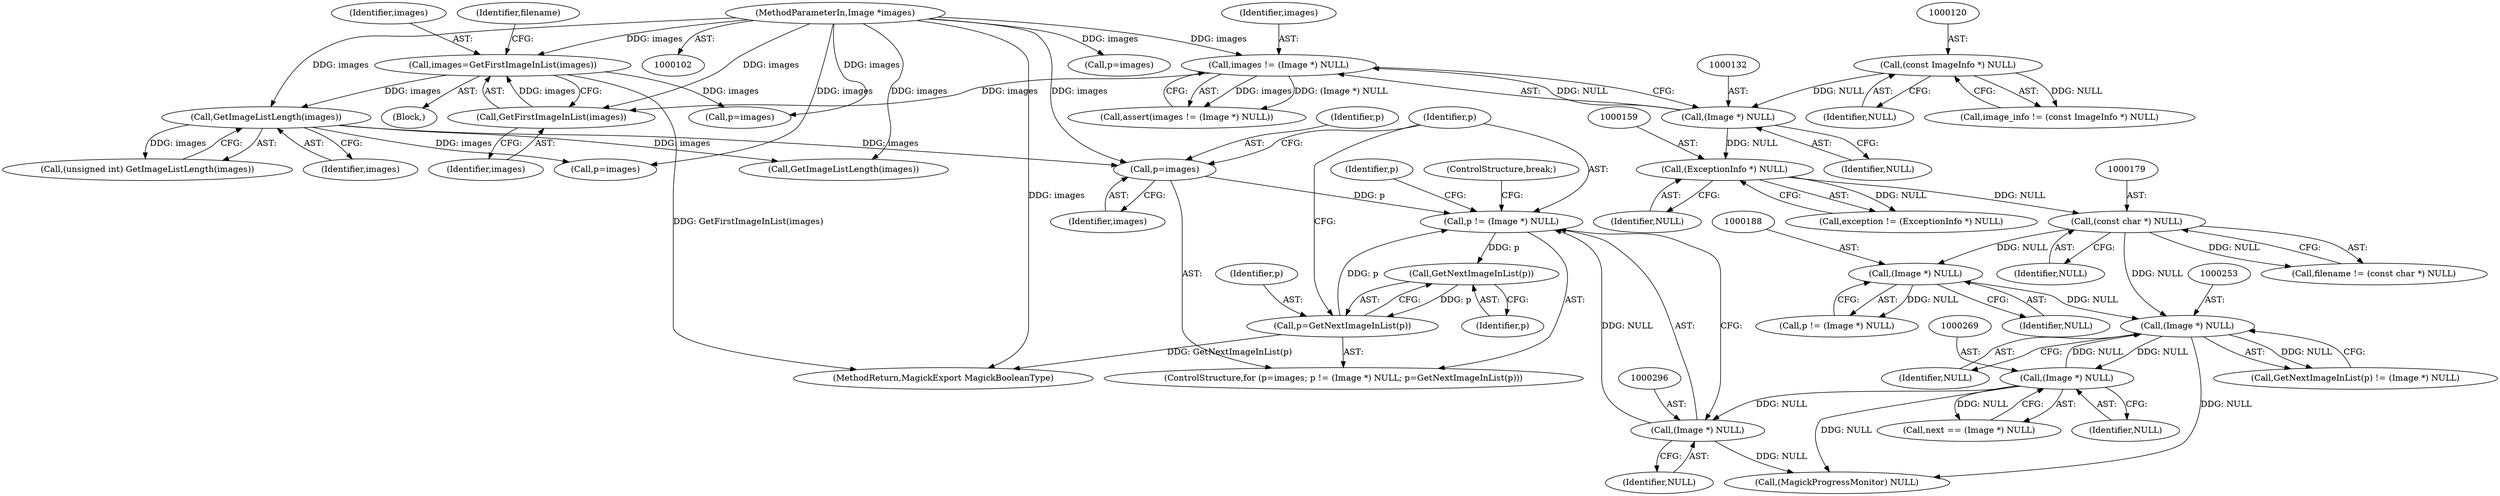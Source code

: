 digraph "0_ImageMagick_5b4bebaa91849c592a8448bc353ab25a54ff8c44@pointer" {
"1000293" [label="(Call,p != (Image *) NULL)"];
"1000290" [label="(Call,p=images)"];
"1000104" [label="(MethodParameterIn,Image *images)"];
"1000221" [label="(Call,GetImageListLength(images))"];
"1000171" [label="(Call,images=GetFirstImageInList(images))"];
"1000173" [label="(Call,GetFirstImageInList(images))"];
"1000129" [label="(Call,images != (Image *) NULL)"];
"1000131" [label="(Call,(Image *) NULL)"];
"1000119" [label="(Call,(const ImageInfo *) NULL)"];
"1000298" [label="(Call,p=GetNextImageInList(p))"];
"1000300" [label="(Call,GetNextImageInList(p))"];
"1000293" [label="(Call,p != (Image *) NULL)"];
"1000295" [label="(Call,(Image *) NULL)"];
"1000268" [label="(Call,(Image *) NULL)"];
"1000252" [label="(Call,(Image *) NULL)"];
"1000187" [label="(Call,(Image *) NULL)"];
"1000178" [label="(Call,(const char *) NULL)"];
"1000158" [label="(Call,(ExceptionInfo *) NULL)"];
"1000324" [label="(Call,GetImageListLength(images))"];
"1000249" [label="(Call,GetNextImageInList(p) != (Image *) NULL)"];
"1000268" [label="(Call,(Image *) NULL)"];
"1000130" [label="(Identifier,images)"];
"1000189" [label="(Identifier,NULL)"];
"1000117" [label="(Call,image_info != (const ImageInfo *) NULL)"];
"1000219" [label="(Call,(unsigned int) GetImageListLength(images))"];
"1000182" [label="(Call,p=images)"];
"1000291" [label="(Identifier,p)"];
"1000221" [label="(Call,GetImageListLength(images))"];
"1000299" [label="(Identifier,p)"];
"1000327" [label="(Call,p=images)"];
"1000298" [label="(Call,p=GetNextImageInList(p))"];
"1000295" [label="(Call,(Image *) NULL)"];
"1000297" [label="(Identifier,NULL)"];
"1000180" [label="(Identifier,NULL)"];
"1000266" [label="(Call,next == (Image *) NULL)"];
"1000270" [label="(Identifier,NULL)"];
"1000174" [label="(Identifier,images)"];
"1000119" [label="(Call,(const ImageInfo *) NULL)"];
"1000293" [label="(Call,p != (Image *) NULL)"];
"1000133" [label="(Identifier,NULL)"];
"1000178" [label="(Call,(const char *) NULL)"];
"1000300" [label="(Call,GetNextImageInList(p))"];
"1000173" [label="(Call,GetFirstImageInList(images))"];
"1000129" [label="(Call,images != (Image *) NULL)"];
"1000304" [label="(Identifier,p)"];
"1000254" [label="(Identifier,NULL)"];
"1000408" [label="(MethodReturn,MagickExport MagickBooleanType)"];
"1000176" [label="(Call,filename != (const char *) NULL)"];
"1000187" [label="(Call,(Image *) NULL)"];
"1000131" [label="(Call,(Image *) NULL)"];
"1000301" [label="(Identifier,p)"];
"1000156" [label="(Call,exception != (ExceptionInfo *) NULL)"];
"1000128" [label="(Call,assert(images != (Image *) NULL))"];
"1000294" [label="(Identifier,p)"];
"1000222" [label="(Identifier,images)"];
"1000172" [label="(Identifier,images)"];
"1000310" [label="(ControlStructure,break;)"];
"1000158" [label="(Call,(ExceptionInfo *) NULL)"];
"1000289" [label="(ControlStructure,for (p=images; p != (Image *) NULL; p=GetNextImageInList(p)))"];
"1000107" [label="(Block,)"];
"1000185" [label="(Call,p != (Image *) NULL)"];
"1000245" [label="(Call,p=images)"];
"1000177" [label="(Identifier,filename)"];
"1000252" [label="(Call,(Image *) NULL)"];
"1000316" [label="(Call,(MagickProgressMonitor) NULL)"];
"1000171" [label="(Call,images=GetFirstImageInList(images))"];
"1000160" [label="(Identifier,NULL)"];
"1000104" [label="(MethodParameterIn,Image *images)"];
"1000121" [label="(Identifier,NULL)"];
"1000292" [label="(Identifier,images)"];
"1000290" [label="(Call,p=images)"];
"1000293" -> "1000289"  [label="AST: "];
"1000293" -> "1000295"  [label="CFG: "];
"1000294" -> "1000293"  [label="AST: "];
"1000295" -> "1000293"  [label="AST: "];
"1000304" -> "1000293"  [label="CFG: "];
"1000310" -> "1000293"  [label="CFG: "];
"1000290" -> "1000293"  [label="DDG: p"];
"1000298" -> "1000293"  [label="DDG: p"];
"1000295" -> "1000293"  [label="DDG: NULL"];
"1000293" -> "1000300"  [label="DDG: p"];
"1000290" -> "1000289"  [label="AST: "];
"1000290" -> "1000292"  [label="CFG: "];
"1000291" -> "1000290"  [label="AST: "];
"1000292" -> "1000290"  [label="AST: "];
"1000294" -> "1000290"  [label="CFG: "];
"1000104" -> "1000290"  [label="DDG: images"];
"1000221" -> "1000290"  [label="DDG: images"];
"1000104" -> "1000102"  [label="AST: "];
"1000104" -> "1000408"  [label="DDG: images"];
"1000104" -> "1000129"  [label="DDG: images"];
"1000104" -> "1000171"  [label="DDG: images"];
"1000104" -> "1000173"  [label="DDG: images"];
"1000104" -> "1000182"  [label="DDG: images"];
"1000104" -> "1000221"  [label="DDG: images"];
"1000104" -> "1000245"  [label="DDG: images"];
"1000104" -> "1000324"  [label="DDG: images"];
"1000104" -> "1000327"  [label="DDG: images"];
"1000221" -> "1000219"  [label="AST: "];
"1000221" -> "1000222"  [label="CFG: "];
"1000222" -> "1000221"  [label="AST: "];
"1000219" -> "1000221"  [label="CFG: "];
"1000221" -> "1000219"  [label="DDG: images"];
"1000171" -> "1000221"  [label="DDG: images"];
"1000221" -> "1000245"  [label="DDG: images"];
"1000221" -> "1000324"  [label="DDG: images"];
"1000171" -> "1000107"  [label="AST: "];
"1000171" -> "1000173"  [label="CFG: "];
"1000172" -> "1000171"  [label="AST: "];
"1000173" -> "1000171"  [label="AST: "];
"1000177" -> "1000171"  [label="CFG: "];
"1000171" -> "1000408"  [label="DDG: GetFirstImageInList(images)"];
"1000173" -> "1000171"  [label="DDG: images"];
"1000171" -> "1000182"  [label="DDG: images"];
"1000173" -> "1000174"  [label="CFG: "];
"1000174" -> "1000173"  [label="AST: "];
"1000129" -> "1000173"  [label="DDG: images"];
"1000129" -> "1000128"  [label="AST: "];
"1000129" -> "1000131"  [label="CFG: "];
"1000130" -> "1000129"  [label="AST: "];
"1000131" -> "1000129"  [label="AST: "];
"1000128" -> "1000129"  [label="CFG: "];
"1000129" -> "1000128"  [label="DDG: images"];
"1000129" -> "1000128"  [label="DDG: (Image *) NULL"];
"1000131" -> "1000129"  [label="DDG: NULL"];
"1000131" -> "1000133"  [label="CFG: "];
"1000132" -> "1000131"  [label="AST: "];
"1000133" -> "1000131"  [label="AST: "];
"1000119" -> "1000131"  [label="DDG: NULL"];
"1000131" -> "1000158"  [label="DDG: NULL"];
"1000119" -> "1000117"  [label="AST: "];
"1000119" -> "1000121"  [label="CFG: "];
"1000120" -> "1000119"  [label="AST: "];
"1000121" -> "1000119"  [label="AST: "];
"1000117" -> "1000119"  [label="CFG: "];
"1000119" -> "1000117"  [label="DDG: NULL"];
"1000298" -> "1000289"  [label="AST: "];
"1000298" -> "1000300"  [label="CFG: "];
"1000299" -> "1000298"  [label="AST: "];
"1000300" -> "1000298"  [label="AST: "];
"1000294" -> "1000298"  [label="CFG: "];
"1000298" -> "1000408"  [label="DDG: GetNextImageInList(p)"];
"1000300" -> "1000298"  [label="DDG: p"];
"1000300" -> "1000301"  [label="CFG: "];
"1000301" -> "1000300"  [label="AST: "];
"1000295" -> "1000297"  [label="CFG: "];
"1000296" -> "1000295"  [label="AST: "];
"1000297" -> "1000295"  [label="AST: "];
"1000268" -> "1000295"  [label="DDG: NULL"];
"1000295" -> "1000316"  [label="DDG: NULL"];
"1000268" -> "1000266"  [label="AST: "];
"1000268" -> "1000270"  [label="CFG: "];
"1000269" -> "1000268"  [label="AST: "];
"1000270" -> "1000268"  [label="AST: "];
"1000266" -> "1000268"  [label="CFG: "];
"1000268" -> "1000252"  [label="DDG: NULL"];
"1000268" -> "1000266"  [label="DDG: NULL"];
"1000252" -> "1000268"  [label="DDG: NULL"];
"1000268" -> "1000316"  [label="DDG: NULL"];
"1000252" -> "1000249"  [label="AST: "];
"1000252" -> "1000254"  [label="CFG: "];
"1000253" -> "1000252"  [label="AST: "];
"1000254" -> "1000252"  [label="AST: "];
"1000249" -> "1000252"  [label="CFG: "];
"1000252" -> "1000249"  [label="DDG: NULL"];
"1000187" -> "1000252"  [label="DDG: NULL"];
"1000178" -> "1000252"  [label="DDG: NULL"];
"1000252" -> "1000316"  [label="DDG: NULL"];
"1000187" -> "1000185"  [label="AST: "];
"1000187" -> "1000189"  [label="CFG: "];
"1000188" -> "1000187"  [label="AST: "];
"1000189" -> "1000187"  [label="AST: "];
"1000185" -> "1000187"  [label="CFG: "];
"1000187" -> "1000185"  [label="DDG: NULL"];
"1000178" -> "1000187"  [label="DDG: NULL"];
"1000178" -> "1000176"  [label="AST: "];
"1000178" -> "1000180"  [label="CFG: "];
"1000179" -> "1000178"  [label="AST: "];
"1000180" -> "1000178"  [label="AST: "];
"1000176" -> "1000178"  [label="CFG: "];
"1000178" -> "1000176"  [label="DDG: NULL"];
"1000158" -> "1000178"  [label="DDG: NULL"];
"1000158" -> "1000156"  [label="AST: "];
"1000158" -> "1000160"  [label="CFG: "];
"1000159" -> "1000158"  [label="AST: "];
"1000160" -> "1000158"  [label="AST: "];
"1000156" -> "1000158"  [label="CFG: "];
"1000158" -> "1000156"  [label="DDG: NULL"];
}
